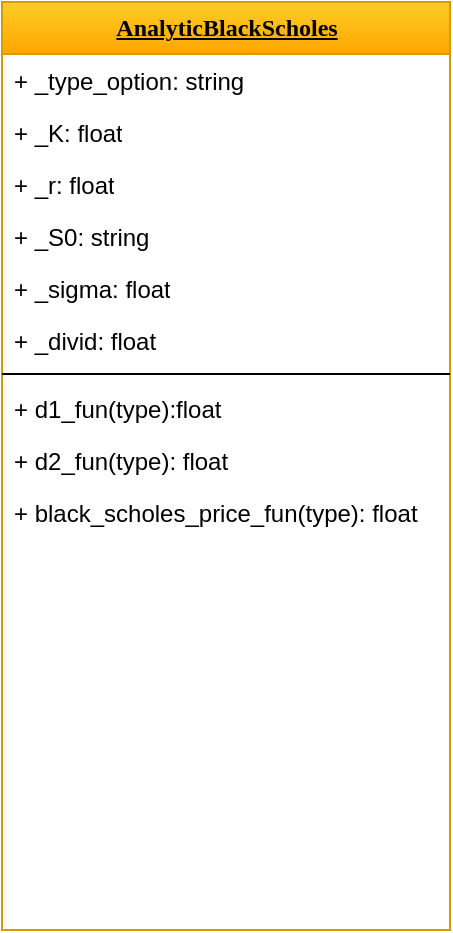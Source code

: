 <mxfile pages="1" version="11.2.8" type="github"><diagram name="Page-1" id="9f46799a-70d6-7492-0946-bef42562c5a5"><mxGraphModel dx="516" dy="894" grid="0" gridSize="10" guides="1" tooltips="1" connect="1" arrows="1" fold="1" page="1" pageScale="1" pageWidth="1100" pageHeight="850" background="#ffffff" math="1" shadow="0"><root><mxCell id="0"/><mxCell id="1" parent="0"/><mxCell id="78961159f06e98e8-30" value="&lt;u&gt;AnalyticBlackScholes&lt;/u&gt;" style="swimlane;html=1;fontStyle=1;align=center;verticalAlign=middle;childLayout=stackLayout;horizontal=1;startSize=26;horizontalStack=0;resizeParent=1;resizeLast=0;collapsible=1;marginBottom=0;swimlaneFillColor=#ffffff;rounded=0;shadow=0;comic=0;labelBackgroundColor=none;strokeColor=#d79b00;strokeWidth=1;fillColor=#ffcd28;fontFamily=Verdana;fontSize=12;gradientColor=#ffa500;" parent="1" vertex="1"><mxGeometry x="304" y="94" width="224" height="464" as="geometry"/></mxCell><mxCell id="ssvLeqP_Q_5ctZE7k9PI-10" value="+ _type_option: string&lt;br&gt;" style="text;html=1;strokeColor=none;fillColor=none;align=left;verticalAlign=top;spacingLeft=4;spacingRight=4;whiteSpace=wrap;overflow=hidden;rotatable=0;points=[[0,0.5],[1,0.5]];portConstraint=eastwest;" parent="78961159f06e98e8-30" vertex="1"><mxGeometry y="26" width="224" height="26" as="geometry"/></mxCell><mxCell id="78961159f06e98e8-34" value="+ _K: float" style="text;html=1;strokeColor=none;fillColor=none;align=left;verticalAlign=top;spacingLeft=4;spacingRight=4;whiteSpace=wrap;overflow=hidden;rotatable=0;points=[[0,0.5],[1,0.5]];portConstraint=eastwest;" parent="78961159f06e98e8-30" vertex="1"><mxGeometry y="52" width="224" height="26" as="geometry"/></mxCell><mxCell id="78961159f06e98e8-36" value="+ _r: float" style="text;html=1;strokeColor=none;fillColor=none;align=left;verticalAlign=top;spacingLeft=4;spacingRight=4;overflow=hidden;rotatable=0;points=[[0,0.5],[1,0.5]];portConstraint=eastwest;whiteSpace=wrap;labelBackgroundColor=#FFFFFF;" parent="78961159f06e98e8-30" vertex="1"><mxGeometry y="78" width="224" height="26" as="geometry"/></mxCell><mxCell id="ssvLeqP_Q_5ctZE7k9PI-14" value="+ _S0: string" style="text;html=1;strokeColor=none;fillColor=none;align=left;verticalAlign=top;spacingLeft=4;spacingRight=4;whiteSpace=wrap;overflow=hidden;rotatable=0;points=[[0,0.5],[1,0.5]];portConstraint=eastwest;" parent="78961159f06e98e8-30" vertex="1"><mxGeometry y="104" width="224" height="26" as="geometry"/></mxCell><mxCell id="ssvLeqP_Q_5ctZE7k9PI-115" value="+ _sigma: float&lt;br&gt;" style="text;html=1;strokeColor=none;fillColor=none;align=left;verticalAlign=top;spacingLeft=4;spacingRight=4;whiteSpace=wrap;overflow=hidden;rotatable=0;points=[[0,0.5],[1,0.5]];portConstraint=eastwest;" parent="78961159f06e98e8-30" vertex="1"><mxGeometry y="130" width="224" height="26" as="geometry"/></mxCell><mxCell id="ssvLeqP_Q_5ctZE7k9PI-120" value="+ _divid: float" style="text;html=1;strokeColor=none;fillColor=none;align=left;verticalAlign=top;spacingLeft=4;spacingRight=4;whiteSpace=wrap;overflow=hidden;rotatable=0;points=[[0,0.5],[1,0.5]];portConstraint=eastwest;" parent="78961159f06e98e8-30" vertex="1"><mxGeometry y="156" width="224" height="26" as="geometry"/></mxCell><mxCell id="78961159f06e98e8-38" value="" style="line;html=1;strokeWidth=1;fillColor=none;align=left;verticalAlign=middle;spacingTop=-1;spacingLeft=3;spacingRight=3;rotatable=0;labelPosition=right;points=[];portConstraint=eastwest;" parent="78961159f06e98e8-30" vertex="1"><mxGeometry y="182" width="224" height="8" as="geometry"/></mxCell><mxCell id="78961159f06e98e8-39" value="+ d1_fun(type):float" style="text;html=1;strokeColor=none;fillColor=none;align=left;verticalAlign=top;spacingLeft=4;spacingRight=4;whiteSpace=wrap;overflow=hidden;rotatable=0;points=[[0,0.5],[1,0.5]];portConstraint=eastwest;" parent="78961159f06e98e8-30" vertex="1"><mxGeometry y="190" width="224" height="26" as="geometry"/></mxCell><mxCell id="78961159f06e98e8-40" value="+ d2_fun(type):&amp;nbsp;float" style="text;html=1;strokeColor=none;fillColor=none;align=left;verticalAlign=top;spacingLeft=4;spacingRight=4;whiteSpace=wrap;overflow=hidden;rotatable=0;points=[[0,0.5],[1,0.5]];portConstraint=eastwest;" parent="78961159f06e98e8-30" vertex="1"><mxGeometry y="216" width="224" height="26" as="geometry"/></mxCell><mxCell id="77p8MNkYxDpsCPexP2Eb-2" value="+ black_scholes_price_fun(type):&amp;nbsp;float" style="text;html=1;strokeColor=none;fillColor=none;align=left;verticalAlign=top;spacingLeft=4;spacingRight=4;whiteSpace=wrap;overflow=hidden;rotatable=0;points=[[0,0.5],[1,0.5]];portConstraint=eastwest;" vertex="1" parent="78961159f06e98e8-30"><mxGeometry y="242" width="224" height="34" as="geometry"/></mxCell></root></mxGraphModel></diagram></mxfile>
